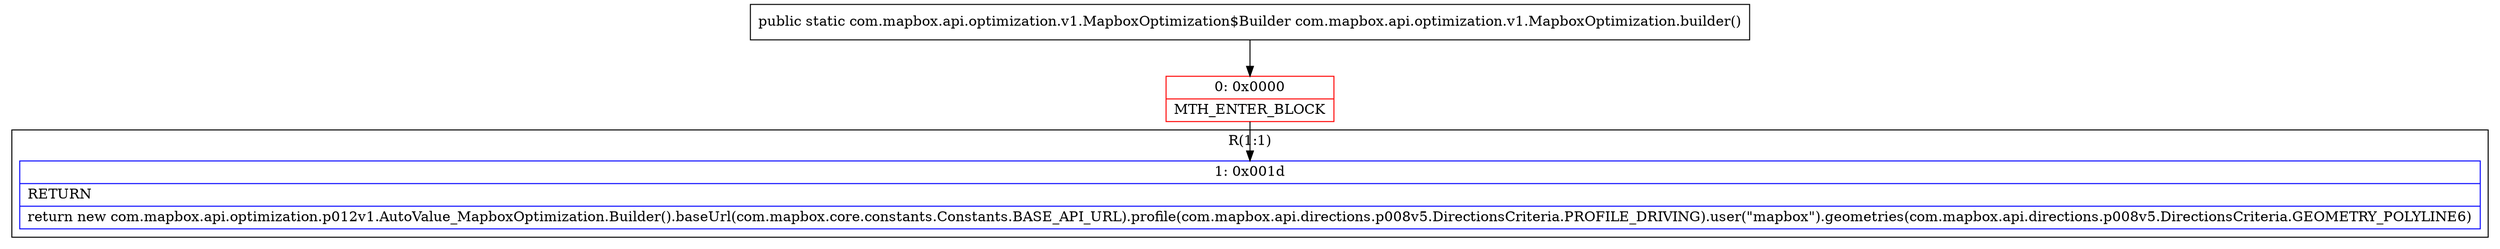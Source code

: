 digraph "CFG forcom.mapbox.api.optimization.v1.MapboxOptimization.builder()Lcom\/mapbox\/api\/optimization\/v1\/MapboxOptimization$Builder;" {
subgraph cluster_Region_941310087 {
label = "R(1:1)";
node [shape=record,color=blue];
Node_1 [shape=record,label="{1\:\ 0x001d|RETURN\l|return new com.mapbox.api.optimization.p012v1.AutoValue_MapboxOptimization.Builder().baseUrl(com.mapbox.core.constants.Constants.BASE_API_URL).profile(com.mapbox.api.directions.p008v5.DirectionsCriteria.PROFILE_DRIVING).user(\"mapbox\").geometries(com.mapbox.api.directions.p008v5.DirectionsCriteria.GEOMETRY_POLYLINE6)\l}"];
}
Node_0 [shape=record,color=red,label="{0\:\ 0x0000|MTH_ENTER_BLOCK\l}"];
MethodNode[shape=record,label="{public static com.mapbox.api.optimization.v1.MapboxOptimization$Builder com.mapbox.api.optimization.v1.MapboxOptimization.builder() }"];
MethodNode -> Node_0;
Node_0 -> Node_1;
}

